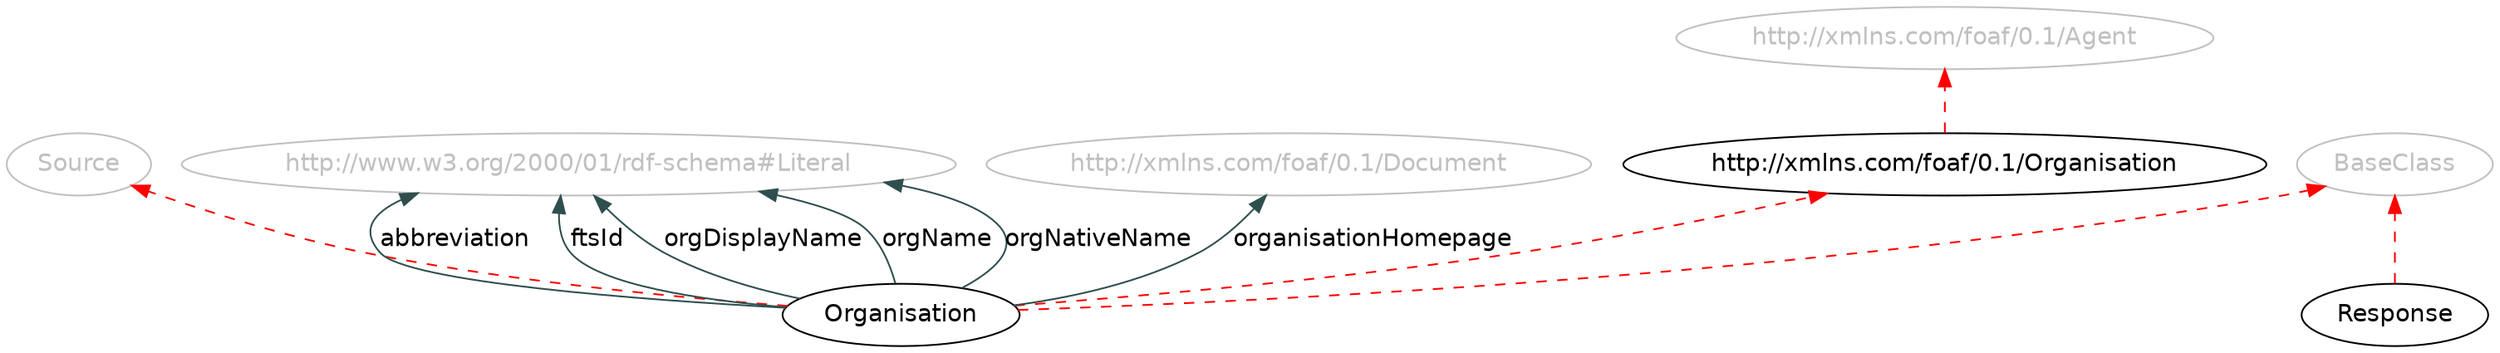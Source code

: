 digraph { 
 rankdir="BT";	
 charset="utf-8";
 overlap=false;
 edge [color=darkslategray];
 edge [fontname=Helvetica];
 node [fontname=Helvetica];

"Organisation" [ URL = "./#Organisation"] ;
		"Organisation" -> "http://xmlns.com/foaf/0.1/Organisation" [ color=red style="dashed" ]; 
			"BaseClass" [ URL = "./#Organisation" color="gray" fontcolor="gray"] ;
				"Organisation" -> "BaseClass" [ color=red style="dashed" ]; 
			"Source" [ URL = "./#Organisation" color="gray" fontcolor="gray"] ;
				"Organisation" -> "Source" [ color=red style="dashed" ]; 
			"Response" [ URL = "./#Response"] ;
		"BaseClass" [ URL = "./#Response" color="gray" fontcolor="gray"] ;
				"Response" -> "BaseClass" [ color=red style="dashed" ]; 
			"http://xmlns.com/foaf/0.1/Organisation" [ URL = "./#http://xmlns.com/foaf/0.1/Organisation"] ;
		"http://xmlns.com/foaf/0.1/Agent" [ URL = "./#http://xmlns.com/foaf/0.1/Organisation" color="gray" fontcolor="gray"] ;
				"http://xmlns.com/foaf/0.1/Organisation" -> "http://xmlns.com/foaf/0.1/Agent" [ color=red style="dashed" ]; 
			"http://www.w3.org/2000/01/rdf-schema#Literal" [ URL = "./#http://www.w3.org/2000/01/rdf-schema#Literal" color="gray" fontcolor="gray"] ;
					"Organisation" -> "http://www.w3.org/2000/01/rdf-schema#Literal" [ label="abbreviation" URL = "./#abbreviation"]; 
				"http://www.w3.org/2000/01/rdf-schema#Literal" [ URL = "./#http://www.w3.org/2000/01/rdf-schema#Literal" color="gray" fontcolor="gray"] ;
					"Organisation" -> "http://www.w3.org/2000/01/rdf-schema#Literal" [ label="ftsId" URL = "./#ftsId"]; 
				"http://www.w3.org/2000/01/rdf-schema#Literal" [ URL = "./#http://www.w3.org/2000/01/rdf-schema#Literal" color="gray" fontcolor="gray"] ;
					"Organisation" -> "http://www.w3.org/2000/01/rdf-schema#Literal" [ label="orgDisplayName" URL = "./#orgDisplayName"]; 
				"http://www.w3.org/2000/01/rdf-schema#Literal" [ URL = "./#http://www.w3.org/2000/01/rdf-schema#Literal" color="gray" fontcolor="gray"] ;
					"Organisation" -> "http://www.w3.org/2000/01/rdf-schema#Literal" [ label="orgName" URL = "./#orgName"]; 
				"http://www.w3.org/2000/01/rdf-schema#Literal" [ URL = "./#http://www.w3.org/2000/01/rdf-schema#Literal" color="gray" fontcolor="gray"] ;
					"Organisation" -> "http://www.w3.org/2000/01/rdf-schema#Literal" [ label="orgNativeName" URL = "./#orgNativeName"]; 
				"http://xmlns.com/foaf/0.1/Document" [ URL = "./#http://xmlns.com/foaf/0.1/Document" color="gray" fontcolor="gray"] ;
					"Organisation" -> "http://xmlns.com/foaf/0.1/Document" [ label="organisationHomepage" URL = "./#organisationHomepage"]; 
				}